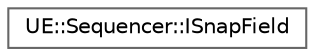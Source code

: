 digraph "Graphical Class Hierarchy"
{
 // INTERACTIVE_SVG=YES
 // LATEX_PDF_SIZE
  bgcolor="transparent";
  edge [fontname=Helvetica,fontsize=10,labelfontname=Helvetica,labelfontsize=10];
  node [fontname=Helvetica,fontsize=10,shape=box,height=0.2,width=0.4];
  rankdir="LR";
  Node0 [id="Node000000",label="UE::Sequencer::ISnapField",height=0.2,width=0.4,color="grey40", fillcolor="white", style="filled",URL="$d6/d55/classUE_1_1Sequencer_1_1ISnapField.html",tooltip=" "];
}
